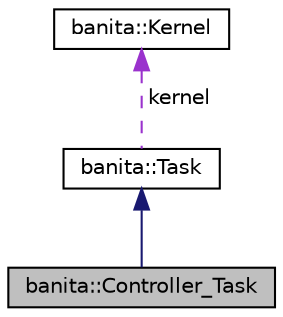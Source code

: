 digraph "banita::Controller_Task"
{
 // LATEX_PDF_SIZE
  edge [fontname="Helvetica",fontsize="10",labelfontname="Helvetica",labelfontsize="10"];
  node [fontname="Helvetica",fontsize="10",shape=record];
  Node2 [label="banita::Controller_Task",height=0.2,width=0.4,color="black", fillcolor="grey75", style="filled", fontcolor="black",tooltip=" "];
  Node3 -> Node2 [dir="back",color="midnightblue",fontsize="10",style="solid",fontname="Helvetica"];
  Node3 [label="banita::Task",height=0.2,width=0.4,color="black", fillcolor="white", style="filled",URL="$d8/dfd/classbanita_1_1_task.html",tooltip=" "];
  Node4 -> Node3 [dir="back",color="darkorchid3",fontsize="10",style="dashed",label=" kernel" ,fontname="Helvetica"];
  Node4 [label="banita::Kernel",height=0.2,width=0.4,color="black", fillcolor="white", style="filled",URL="$d6/d5d/classbanita_1_1_kernel.html",tooltip=" "];
}
